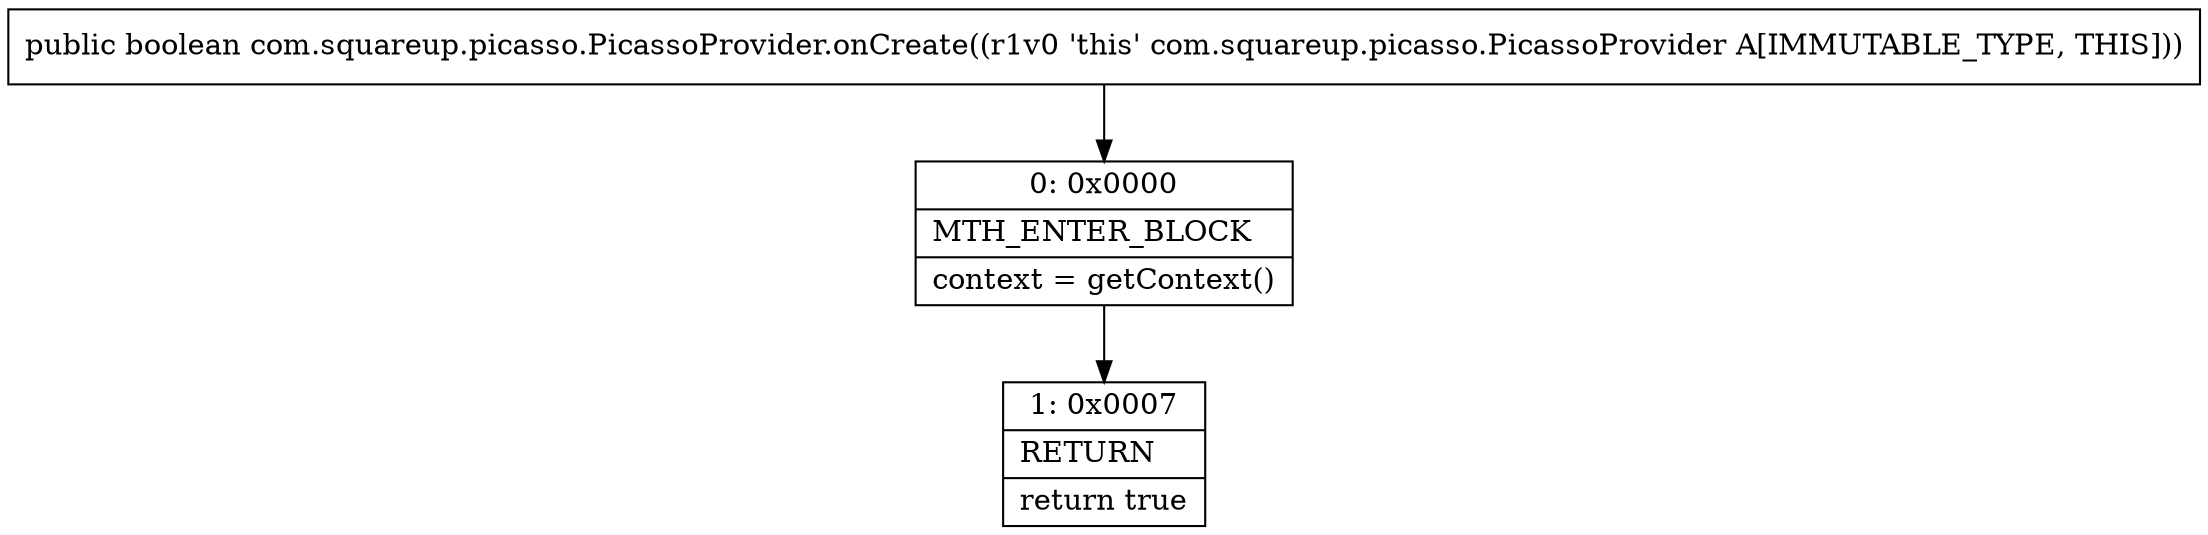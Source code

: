 digraph "CFG forcom.squareup.picasso.PicassoProvider.onCreate()Z" {
Node_0 [shape=record,label="{0\:\ 0x0000|MTH_ENTER_BLOCK\l|context = getContext()\l}"];
Node_1 [shape=record,label="{1\:\ 0x0007|RETURN\l|return true\l}"];
MethodNode[shape=record,label="{public boolean com.squareup.picasso.PicassoProvider.onCreate((r1v0 'this' com.squareup.picasso.PicassoProvider A[IMMUTABLE_TYPE, THIS])) }"];
MethodNode -> Node_0;
Node_0 -> Node_1;
}

